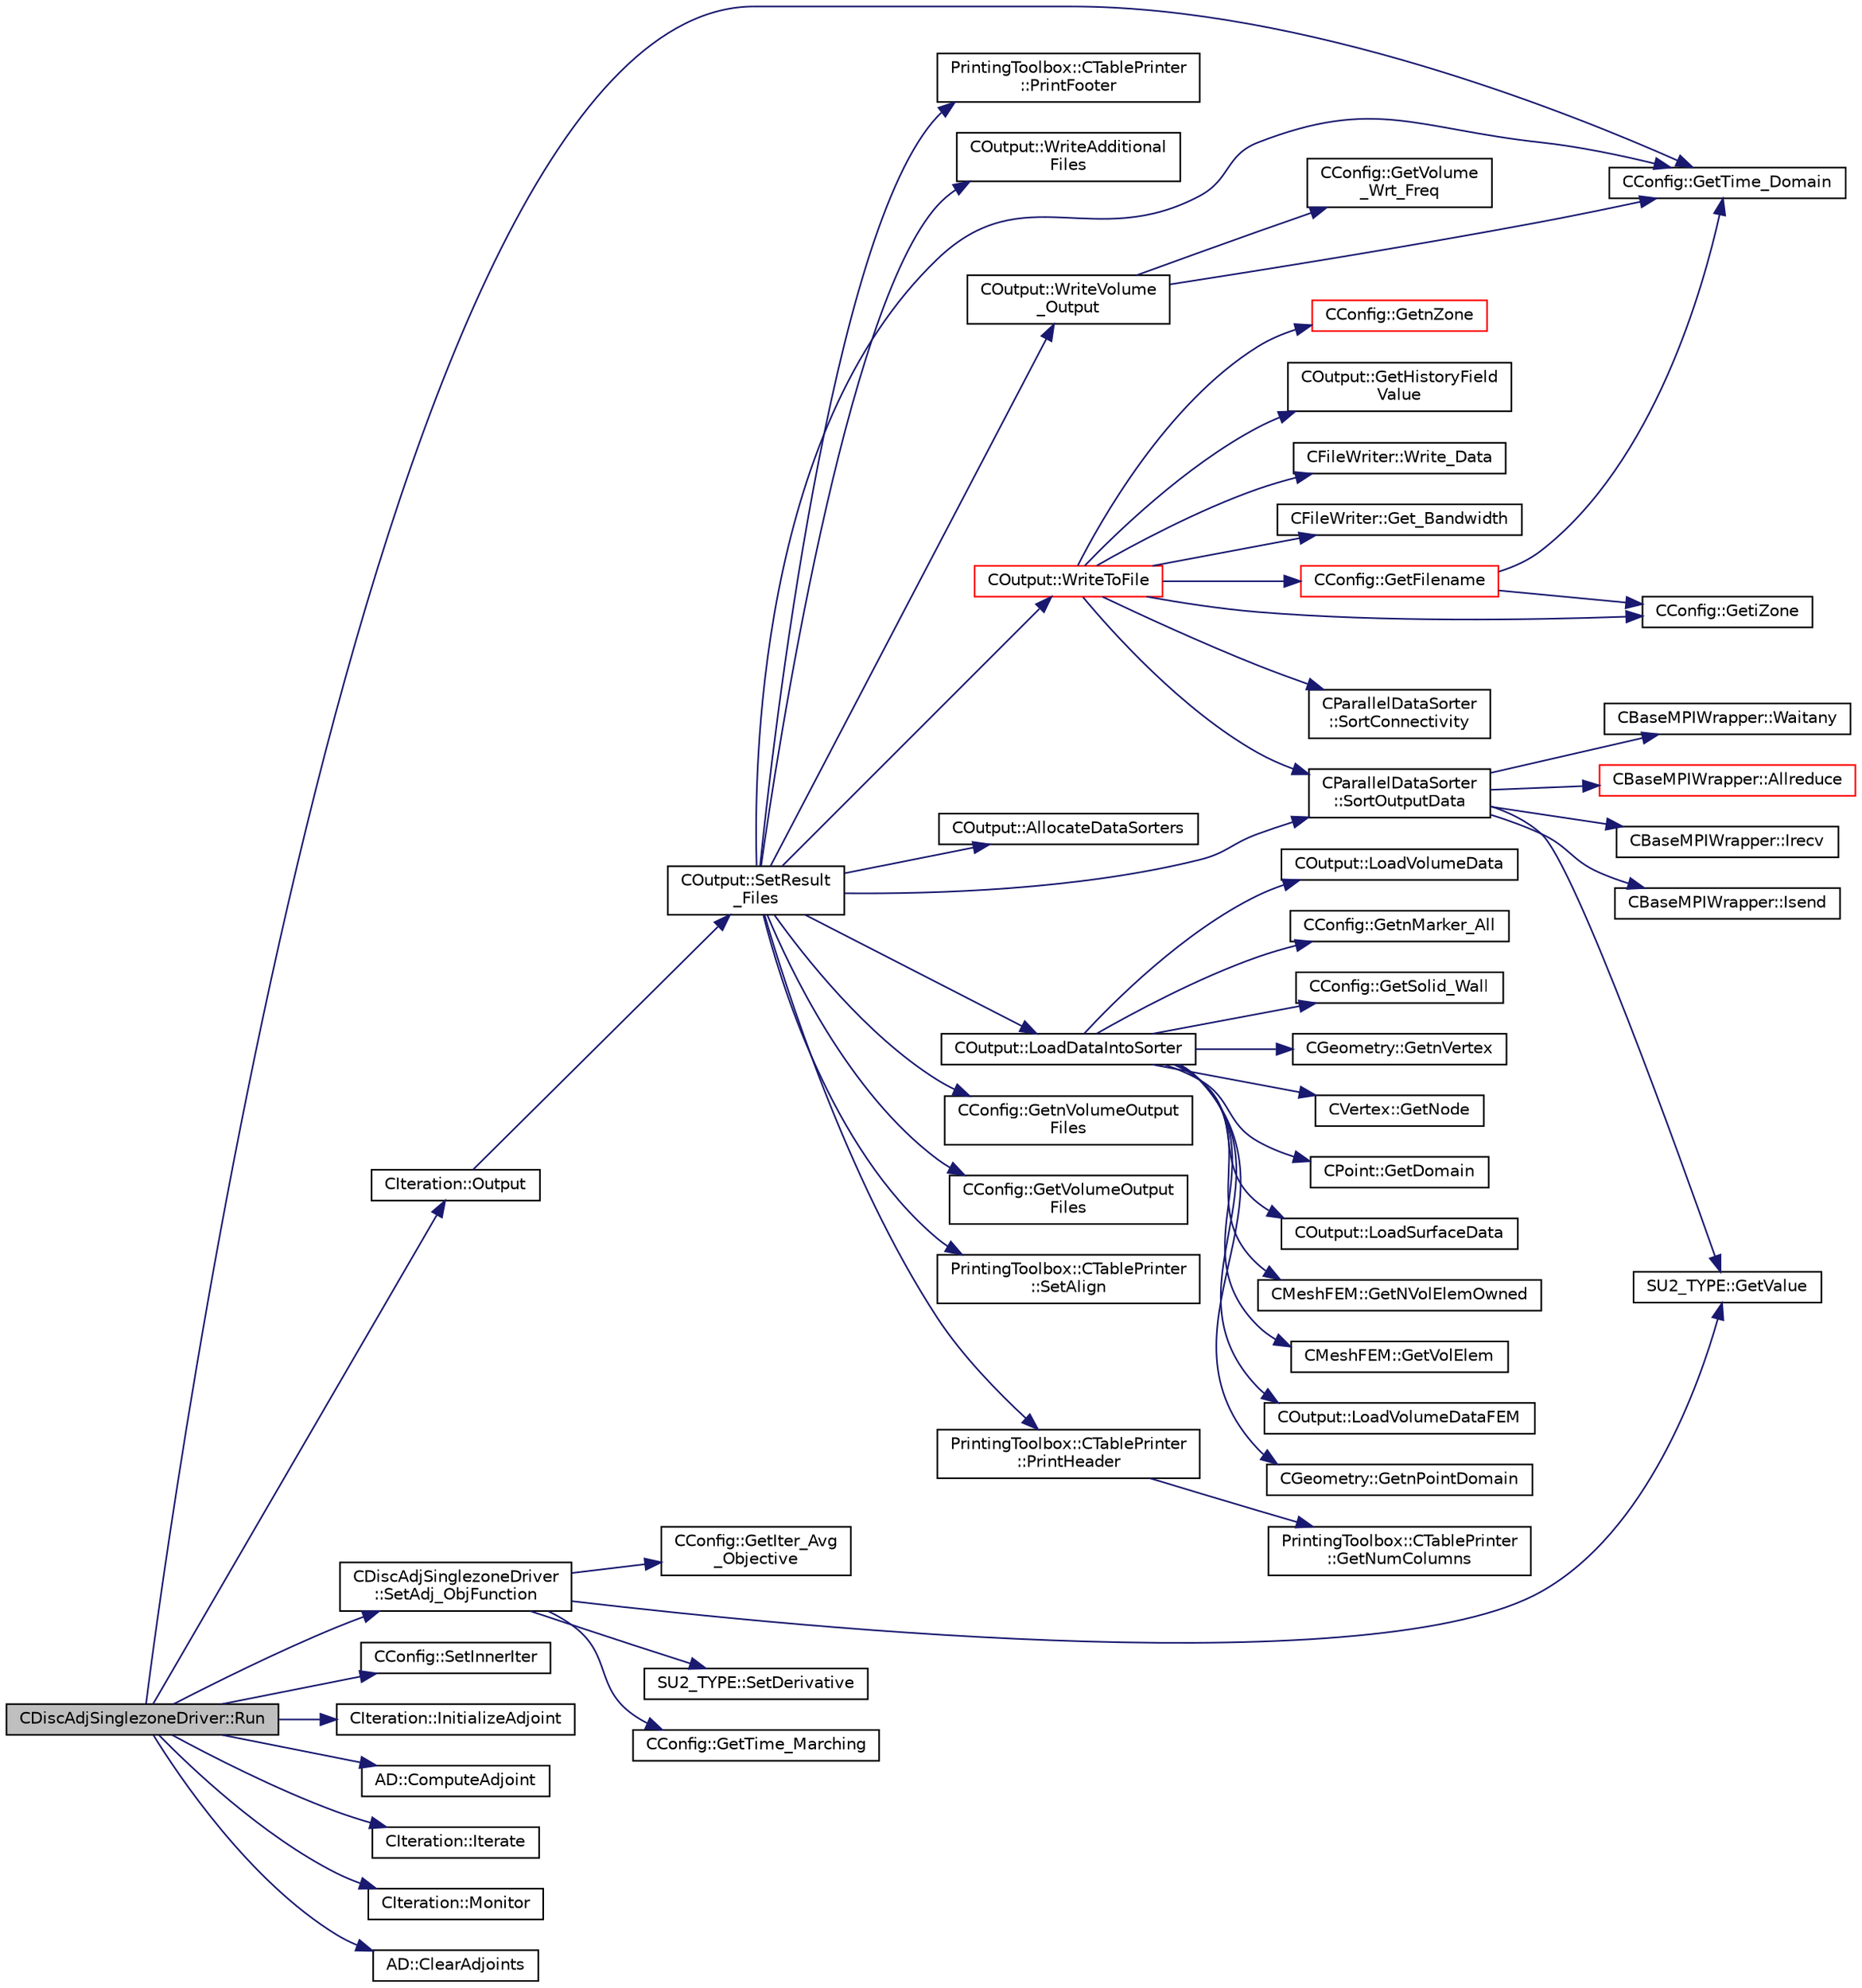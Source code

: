 digraph "CDiscAdjSinglezoneDriver::Run"
{
  edge [fontname="Helvetica",fontsize="10",labelfontname="Helvetica",labelfontsize="10"];
  node [fontname="Helvetica",fontsize="10",shape=record];
  rankdir="LR";
  Node498 [label="CDiscAdjSinglezoneDriver::Run",height=0.2,width=0.4,color="black", fillcolor="grey75", style="filled", fontcolor="black"];
  Node498 -> Node499 [color="midnightblue",fontsize="10",style="solid",fontname="Helvetica"];
  Node499 [label="CConfig::GetTime_Domain",height=0.2,width=0.4,color="black", fillcolor="white", style="filled",URL="$class_c_config.html#a6a11350b3c8d7577318be43cda6f7292",tooltip="Check if the multizone problem is solved for time domain. "];
  Node498 -> Node500 [color="midnightblue",fontsize="10",style="solid",fontname="Helvetica"];
  Node500 [label="CConfig::SetInnerIter",height=0.2,width=0.4,color="black", fillcolor="white", style="filled",URL="$class_c_config.html#af57608dd44a9211af952763a67cbb2dc",tooltip="Set the current FSI iteration number. "];
  Node498 -> Node501 [color="midnightblue",fontsize="10",style="solid",fontname="Helvetica"];
  Node501 [label="CIteration::InitializeAdjoint",height=0.2,width=0.4,color="black", fillcolor="white", style="filled",URL="$class_c_iteration.html#a18fa7f7314e6b88f8c69e4fee4ba0f11"];
  Node498 -> Node502 [color="midnightblue",fontsize="10",style="solid",fontname="Helvetica"];
  Node502 [label="CDiscAdjSinglezoneDriver\l::SetAdj_ObjFunction",height=0.2,width=0.4,color="black", fillcolor="white", style="filled",URL="$class_c_disc_adj_singlezone_driver.html#a0571875142f9cd223d696bc10d4d1c9e",tooltip="Initialize the adjoint value of the objective function. "];
  Node502 -> Node503 [color="midnightblue",fontsize="10",style="solid",fontname="Helvetica"];
  Node503 [label="CConfig::GetTime_Marching",height=0.2,width=0.4,color="black", fillcolor="white", style="filled",URL="$class_c_config.html#a864d499ce740184803607801c47abda7",tooltip="Provides information about the time integration, and change the write in the output files information..."];
  Node502 -> Node504 [color="midnightblue",fontsize="10",style="solid",fontname="Helvetica"];
  Node504 [label="CConfig::GetIter_Avg\l_Objective",height=0.2,width=0.4,color="black", fillcolor="white", style="filled",URL="$class_c_config.html#a1d97a136e08304093305b613ec9d9ba3",tooltip="Number of iterations to average (reverse time integration). "];
  Node502 -> Node505 [color="midnightblue",fontsize="10",style="solid",fontname="Helvetica"];
  Node505 [label="SU2_TYPE::SetDerivative",height=0.2,width=0.4,color="black", fillcolor="white", style="filled",URL="$namespace_s_u2___t_y_p_e.html#a0d7db8cc5630100477a515061684a341",tooltip="Set the derivative value of the datatype (needs to be implemented for each new type). "];
  Node502 -> Node506 [color="midnightblue",fontsize="10",style="solid",fontname="Helvetica"];
  Node506 [label="SU2_TYPE::GetValue",height=0.2,width=0.4,color="black", fillcolor="white", style="filled",URL="$namespace_s_u2___t_y_p_e.html#a0ed43473f5a450ce028d088427bf10cb",tooltip="Get the (primitive) value of the datatype (needs to be implemented for each new type). "];
  Node498 -> Node507 [color="midnightblue",fontsize="10",style="solid",fontname="Helvetica"];
  Node507 [label="AD::ComputeAdjoint",height=0.2,width=0.4,color="black", fillcolor="white", style="filled",URL="$namespace_a_d.html#a02ec06d93629cdd0724d268318d4dfe7",tooltip="Computes the adjoints, i.e. the derivatives of the output with respect to the input variables..."];
  Node498 -> Node508 [color="midnightblue",fontsize="10",style="solid",fontname="Helvetica"];
  Node508 [label="CIteration::Iterate",height=0.2,width=0.4,color="black", fillcolor="white", style="filled",URL="$class_c_iteration.html#ac2bfb6eea40949bb8c99db679ff8503e",tooltip="A virtual member. "];
  Node498 -> Node509 [color="midnightblue",fontsize="10",style="solid",fontname="Helvetica"];
  Node509 [label="CIteration::Monitor",height=0.2,width=0.4,color="black", fillcolor="white", style="filled",URL="$class_c_iteration.html#aacd0db21e3d9568c81c045e3836f8cbe",tooltip="A virtual member. "];
  Node498 -> Node510 [color="midnightblue",fontsize="10",style="solid",fontname="Helvetica"];
  Node510 [label="AD::ClearAdjoints",height=0.2,width=0.4,color="black", fillcolor="white", style="filled",URL="$namespace_a_d.html#a6ccf47c72e8115f9e31054b4c06271c4",tooltip="Clears the currently stored adjoints but keeps the computational graph. "];
  Node498 -> Node511 [color="midnightblue",fontsize="10",style="solid",fontname="Helvetica"];
  Node511 [label="CIteration::Output",height=0.2,width=0.4,color="black", fillcolor="white", style="filled",URL="$class_c_iteration.html#a81703988a52c42fd644506cd2009c8e1",tooltip="A virtual member. "];
  Node511 -> Node512 [color="midnightblue",fontsize="10",style="solid",fontname="Helvetica"];
  Node512 [label="COutput::SetResult\l_Files",height=0.2,width=0.4,color="black", fillcolor="white", style="filled",URL="$class_c_output.html#a8cae0e94e8769f55d5865df600acbc2f",tooltip="Loop through all requested output files and write the volume output data. "];
  Node512 -> Node513 [color="midnightblue",fontsize="10",style="solid",fontname="Helvetica"];
  Node513 [label="COutput::WriteVolume\l_Output",height=0.2,width=0.4,color="black", fillcolor="white", style="filled",URL="$class_c_output.html#a6bb81c295bd6c8f355af10e70ef722cf",tooltip="Determines if the the volume output should be written. "];
  Node513 -> Node499 [color="midnightblue",fontsize="10",style="solid",fontname="Helvetica"];
  Node513 -> Node514 [color="midnightblue",fontsize="10",style="solid",fontname="Helvetica"];
  Node514 [label="CConfig::GetVolume\l_Wrt_Freq",height=0.2,width=0.4,color="black", fillcolor="white", style="filled",URL="$class_c_config.html#afcbc5bb8f664e7ccef9f2b195f849600",tooltip="GetScreen_Wrt_Freq_Inner. "];
  Node512 -> Node515 [color="midnightblue",fontsize="10",style="solid",fontname="Helvetica"];
  Node515 [label="COutput::AllocateDataSorters",height=0.2,width=0.4,color="black", fillcolor="white", style="filled",URL="$class_c_output.html#a576a9991a81b18368a1f8ad09b8c65cf",tooltip="Allocates the data sorters if necessary. "];
  Node512 -> Node499 [color="midnightblue",fontsize="10",style="solid",fontname="Helvetica"];
  Node512 -> Node516 [color="midnightblue",fontsize="10",style="solid",fontname="Helvetica"];
  Node516 [label="COutput::LoadDataIntoSorter",height=0.2,width=0.4,color="black", fillcolor="white", style="filled",URL="$class_c_output.html#ac54efb9d794c522e1bef6cb4ed0d5b9f",tooltip="Load up the values of the requested volume fields into ::Local_Data array. "];
  Node516 -> Node517 [color="midnightblue",fontsize="10",style="solid",fontname="Helvetica"];
  Node517 [label="CMeshFEM::GetNVolElemOwned",height=0.2,width=0.4,color="black", fillcolor="white", style="filled",URL="$class_c_mesh_f_e_m.html#a665c7319b3d55a66ba83cd074b35f9a5",tooltip="Function, which makes available the number of owned volume elements in the local FEM mesh..."];
  Node516 -> Node518 [color="midnightblue",fontsize="10",style="solid",fontname="Helvetica"];
  Node518 [label="CMeshFEM::GetVolElem",height=0.2,width=0.4,color="black", fillcolor="white", style="filled",URL="$class_c_mesh_f_e_m.html#a838a7b4f4ad6edcf019a90113a09b290",tooltip="Function, which makes available the volume elements in the local FEM mesh. "];
  Node516 -> Node519 [color="midnightblue",fontsize="10",style="solid",fontname="Helvetica"];
  Node519 [label="COutput::LoadVolumeDataFEM",height=0.2,width=0.4,color="black", fillcolor="white", style="filled",URL="$class_c_output.html#a379815a77f3a10e96834a95ff74d57f1",tooltip="Set the values of the volume output fields for a point. "];
  Node516 -> Node520 [color="midnightblue",fontsize="10",style="solid",fontname="Helvetica"];
  Node520 [label="CGeometry::GetnPointDomain",height=0.2,width=0.4,color="black", fillcolor="white", style="filled",URL="$class_c_geometry.html#a4fc7de3bff7b6f8c35717016d6f8fcb2",tooltip="Get number of real points (that belong to the domain). "];
  Node516 -> Node521 [color="midnightblue",fontsize="10",style="solid",fontname="Helvetica"];
  Node521 [label="COutput::LoadVolumeData",height=0.2,width=0.4,color="black", fillcolor="white", style="filled",URL="$class_c_output.html#ad9fcb944022e0d7131d89987458a02ce",tooltip="Set the values of the volume output fields for a point. "];
  Node516 -> Node522 [color="midnightblue",fontsize="10",style="solid",fontname="Helvetica"];
  Node522 [label="CConfig::GetnMarker_All",height=0.2,width=0.4,color="black", fillcolor="white", style="filled",URL="$class_c_config.html#a300c4884edfc0c2acf395036439004f4",tooltip="Get the total number of boundary markers including send/receive domains. "];
  Node516 -> Node523 [color="midnightblue",fontsize="10",style="solid",fontname="Helvetica"];
  Node523 [label="CConfig::GetSolid_Wall",height=0.2,width=0.4,color="black", fillcolor="white", style="filled",URL="$class_c_config.html#a8f739332bbaa776b6189c556243203ce",tooltip="Determines whether a marker with index iMarker is a solid boundary. "];
  Node516 -> Node524 [color="midnightblue",fontsize="10",style="solid",fontname="Helvetica"];
  Node524 [label="CGeometry::GetnVertex",height=0.2,width=0.4,color="black", fillcolor="white", style="filled",URL="$class_c_geometry.html#a55427e474834af1941e13750b17975be",tooltip="Get number of vertices. "];
  Node516 -> Node525 [color="midnightblue",fontsize="10",style="solid",fontname="Helvetica"];
  Node525 [label="CVertex::GetNode",height=0.2,width=0.4,color="black", fillcolor="white", style="filled",URL="$class_c_vertex.html#a95c513bf927464157ed96b6c79779a1f",tooltip="Get the node of the vertex. "];
  Node516 -> Node526 [color="midnightblue",fontsize="10",style="solid",fontname="Helvetica"];
  Node526 [label="CPoint::GetDomain",height=0.2,width=0.4,color="black", fillcolor="white", style="filled",URL="$class_c_point.html#a1d7e22a60d4cfef356af1cba2bab3e55",tooltip="For parallel computation, its indicates if a point must be computed or not. "];
  Node516 -> Node527 [color="midnightblue",fontsize="10",style="solid",fontname="Helvetica"];
  Node527 [label="COutput::LoadSurfaceData",height=0.2,width=0.4,color="black", fillcolor="white", style="filled",URL="$class_c_output.html#a01f7c43d229c94a9e8e954a538e5e66e",tooltip="Set the values of the volume output fields for a surface point. "];
  Node512 -> Node528 [color="midnightblue",fontsize="10",style="solid",fontname="Helvetica"];
  Node528 [label="CParallelDataSorter\l::SortOutputData",height=0.2,width=0.4,color="black", fillcolor="white", style="filled",URL="$class_c_parallel_data_sorter.html#a44dd56ef2671d15e21eacf3fda758a83",tooltip="Sort the output data for each grid node into a linear partitioning across all processors. "];
  Node528 -> Node529 [color="midnightblue",fontsize="10",style="solid",fontname="Helvetica"];
  Node529 [label="CBaseMPIWrapper::Irecv",height=0.2,width=0.4,color="black", fillcolor="white", style="filled",URL="$class_c_base_m_p_i_wrapper.html#ae41565b441aee76e1b48eb03e5ac86dd"];
  Node528 -> Node530 [color="midnightblue",fontsize="10",style="solid",fontname="Helvetica"];
  Node530 [label="CBaseMPIWrapper::Isend",height=0.2,width=0.4,color="black", fillcolor="white", style="filled",URL="$class_c_base_m_p_i_wrapper.html#a43a415ec11a029ade218eaf8c807a817"];
  Node528 -> Node531 [color="midnightblue",fontsize="10",style="solid",fontname="Helvetica"];
  Node531 [label="CBaseMPIWrapper::Waitany",height=0.2,width=0.4,color="black", fillcolor="white", style="filled",URL="$class_c_base_m_p_i_wrapper.html#ade364e6661c9eec2070a2448dbb5750b"];
  Node528 -> Node506 [color="midnightblue",fontsize="10",style="solid",fontname="Helvetica"];
  Node528 -> Node532 [color="midnightblue",fontsize="10",style="solid",fontname="Helvetica"];
  Node532 [label="CBaseMPIWrapper::Allreduce",height=0.2,width=0.4,color="red", fillcolor="white", style="filled",URL="$class_c_base_m_p_i_wrapper.html#a637b6fd917a8ca91ce748ba88e0d66b6"];
  Node512 -> Node534 [color="midnightblue",fontsize="10",style="solid",fontname="Helvetica"];
  Node534 [label="CConfig::GetnVolumeOutput\lFiles",height=0.2,width=0.4,color="black", fillcolor="white", style="filled",URL="$class_c_config.html#a6cf9854bcb405076da4fd7ae74569bf5",tooltip="GetnVolumeOutputFiles. "];
  Node512 -> Node535 [color="midnightblue",fontsize="10",style="solid",fontname="Helvetica"];
  Node535 [label="CConfig::GetVolumeOutput\lFiles",height=0.2,width=0.4,color="black", fillcolor="white", style="filled",URL="$class_c_config.html#a4b0bfd46ed50cdab8d7d232f2d44c190",tooltip="GetVolumeOutputFiles. "];
  Node512 -> Node536 [color="midnightblue",fontsize="10",style="solid",fontname="Helvetica"];
  Node536 [label="PrintingToolbox::CTablePrinter\l::SetAlign",height=0.2,width=0.4,color="black", fillcolor="white", style="filled",URL="$class_printing_toolbox_1_1_c_table_printer.html#ad3691499a7bfa024bf97a7fc00ef33c7",tooltip="Set the alignment of the table entries (CENTER only works for the header at the moment). "];
  Node512 -> Node537 [color="midnightblue",fontsize="10",style="solid",fontname="Helvetica"];
  Node537 [label="PrintingToolbox::CTablePrinter\l::PrintHeader",height=0.2,width=0.4,color="black", fillcolor="white", style="filled",URL="$class_printing_toolbox_1_1_c_table_printer.html#a475fafce69bdc78e973a2546e6e6be76",tooltip="Print the header. "];
  Node537 -> Node538 [color="midnightblue",fontsize="10",style="solid",fontname="Helvetica"];
  Node538 [label="PrintingToolbox::CTablePrinter\l::GetNumColumns",height=0.2,width=0.4,color="black", fillcolor="white", style="filled",URL="$class_printing_toolbox_1_1_c_table_printer.html#ace0a256a0479f734c338ae3648f28ed3",tooltip="Get number of columns of the table. "];
  Node512 -> Node539 [color="midnightblue",fontsize="10",style="solid",fontname="Helvetica"];
  Node539 [label="COutput::WriteToFile",height=0.2,width=0.4,color="red", fillcolor="white", style="filled",URL="$class_c_output.html#af8fba1a012ec9464eb70e45d0bade78a",tooltip="Allocates the appropriate file writer based on the chosen format and writes sorted data to file..."];
  Node539 -> Node540 [color="midnightblue",fontsize="10",style="solid",fontname="Helvetica"];
  Node540 [label="CConfig::GetFilename",height=0.2,width=0.4,color="red", fillcolor="white", style="filled",URL="$class_c_config.html#a71b8b08c6c1ba23c9ba1ed687bb635dc",tooltip="Add any numbers necessary to the filename (iteration number, zone ID ...) "];
  Node540 -> Node543 [color="midnightblue",fontsize="10",style="solid",fontname="Helvetica"];
  Node543 [label="CConfig::GetiZone",height=0.2,width=0.4,color="black", fillcolor="white", style="filled",URL="$class_c_config.html#ac09e21f44792b38adb3f933a4426b25f",tooltip="Provides the number of varaibles. "];
  Node540 -> Node499 [color="midnightblue",fontsize="10",style="solid",fontname="Helvetica"];
  Node539 -> Node550 [color="midnightblue",fontsize="10",style="solid",fontname="Helvetica"];
  Node550 [label="CParallelDataSorter\l::SortConnectivity",height=0.2,width=0.4,color="black", fillcolor="white", style="filled",URL="$class_c_parallel_data_sorter.html#a07cb46b33f5de77f0d7f305162c20f2c",tooltip="Sort the connectivities (volume and surface) into data structures. "];
  Node539 -> Node528 [color="midnightblue",fontsize="10",style="solid",fontname="Helvetica"];
  Node539 -> Node543 [color="midnightblue",fontsize="10",style="solid",fontname="Helvetica"];
  Node539 -> Node551 [color="midnightblue",fontsize="10",style="solid",fontname="Helvetica"];
  Node551 [label="CConfig::GetnZone",height=0.2,width=0.4,color="red", fillcolor="white", style="filled",URL="$class_c_config.html#a33f1af516d14a4d3815b577c37398773",tooltip="Gets the number of zones in the mesh file. "];
  Node539 -> Node552 [color="midnightblue",fontsize="10",style="solid",fontname="Helvetica"];
  Node552 [label="COutput::GetHistoryField\lValue",height=0.2,width=0.4,color="black", fillcolor="white", style="filled",URL="$class_c_output.html#aee0f98850225dbdba4f30b0d4fc63e77",tooltip="Get the value of particular history output field. "];
  Node539 -> Node553 [color="midnightblue",fontsize="10",style="solid",fontname="Helvetica"];
  Node553 [label="CFileWriter::Write_Data",height=0.2,width=0.4,color="black", fillcolor="white", style="filled",URL="$class_c_file_writer.html#a238a44b32df97854a46983d9ae214443",tooltip="Write sorted data to file. "];
  Node539 -> Node554 [color="midnightblue",fontsize="10",style="solid",fontname="Helvetica"];
  Node554 [label="CFileWriter::Get_Bandwidth",height=0.2,width=0.4,color="black", fillcolor="white", style="filled",URL="$class_c_file_writer.html#acaaf1f68203701bee5f645ee0e7d19f7",tooltip="Get the bandwith used for the last writing. "];
  Node512 -> Node557 [color="midnightblue",fontsize="10",style="solid",fontname="Helvetica"];
  Node557 [label="PrintingToolbox::CTablePrinter\l::PrintFooter",height=0.2,width=0.4,color="black", fillcolor="white", style="filled",URL="$class_printing_toolbox_1_1_c_table_printer.html#ac1bc6229daf9b3181de565905281ee2a",tooltip="Print the footer. "];
  Node512 -> Node558 [color="midnightblue",fontsize="10",style="solid",fontname="Helvetica"];
  Node558 [label="COutput::WriteAdditional\lFiles",height=0.2,width=0.4,color="black", fillcolor="white", style="filled",URL="$class_c_output.html#a62857be8ebc907de66597e5ce40d9434",tooltip="Write any additional files defined for the current solver. "];
}
